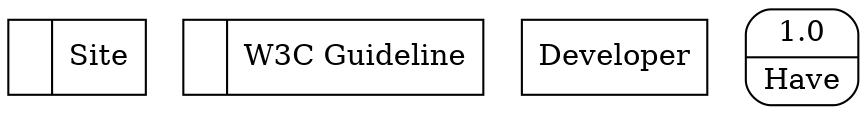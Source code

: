 digraph dfd2{ 
node[shape=record]
200 [label="<f0>  |<f1> Site " ];
201 [label="<f0>  |<f1> W3C Guideline " ];
202 [label="Developer" shape=box];
203 [label="{<f0> 1.0|<f1> Have }" shape=Mrecord];
}
